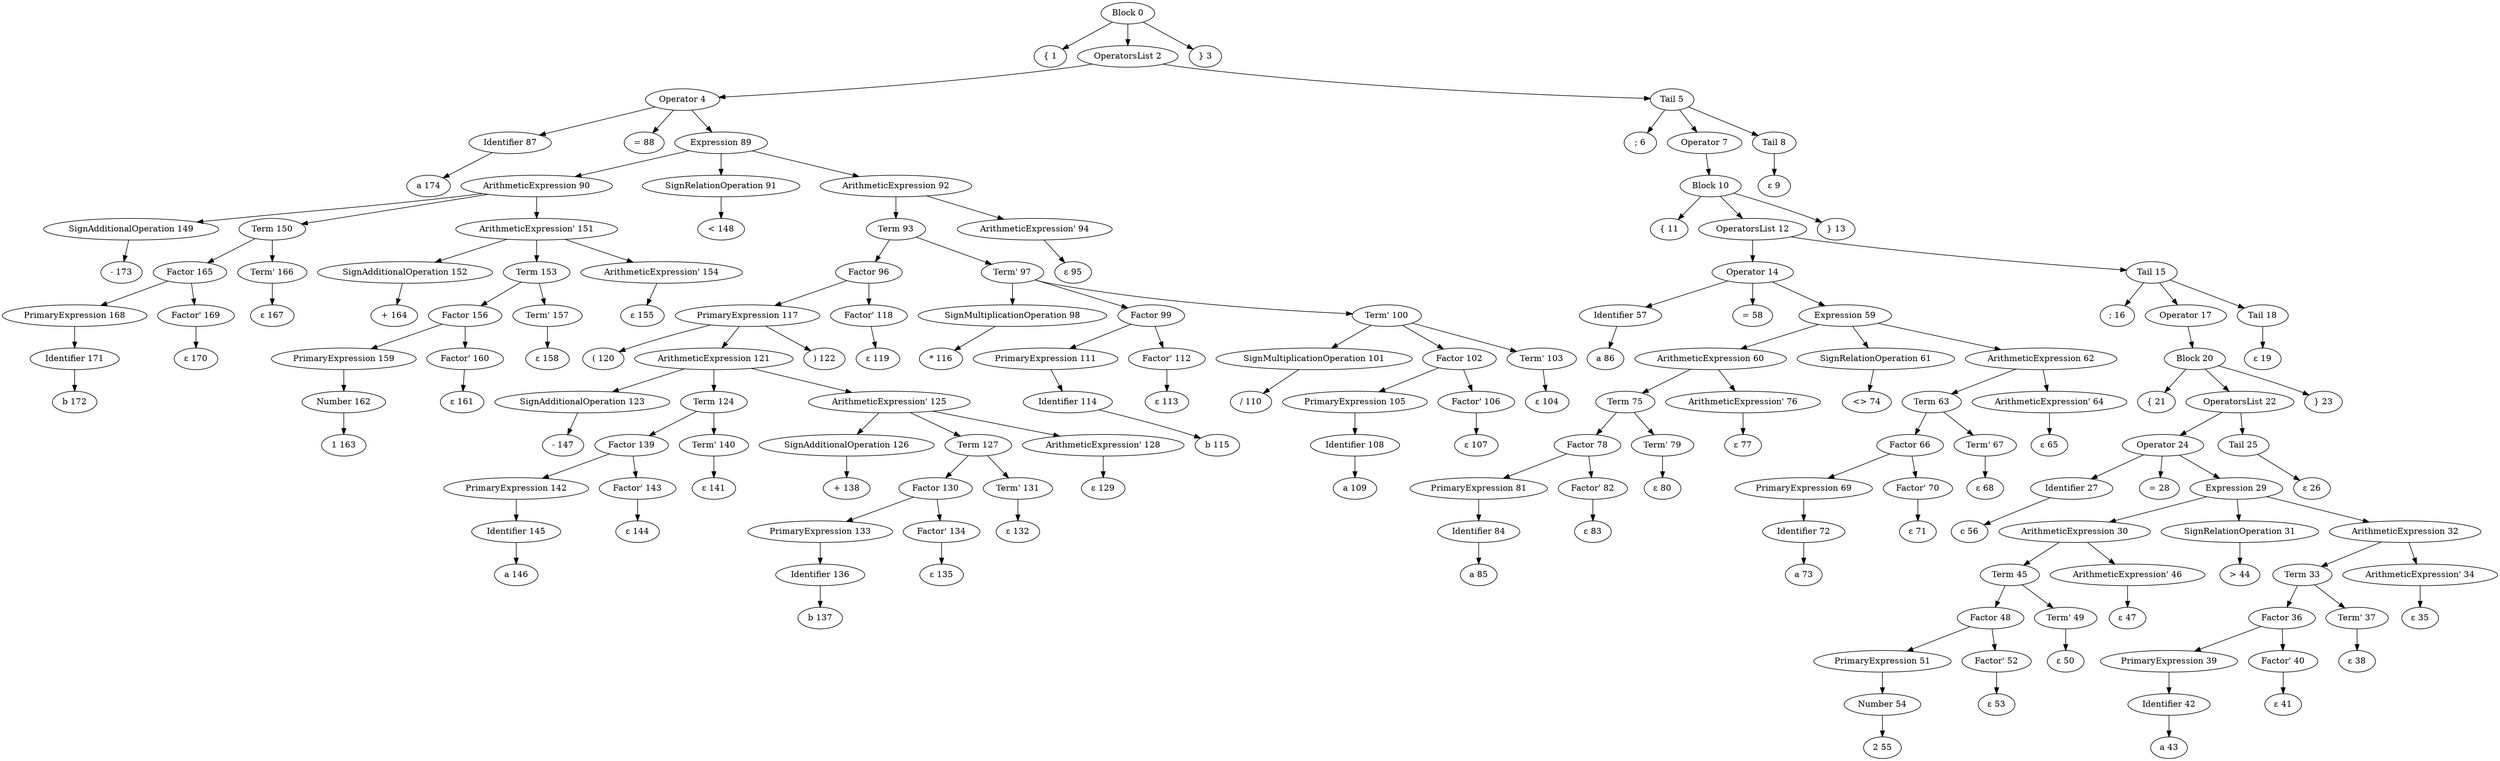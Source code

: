 digraph G {
0 [label="Block 0"];
1 [label="{ 1"];
2 [label="OperatorsList 2"];
3 [label="} 3"];
4 [label="Operator 4"];
5 [label="Tail 5"];
6 [label="; 6"];
7 [label="Operator 7"];
8 [label="Tail 8"];
9 [label="ε 9"];
10 [label="Block 10"];
11 [label="{ 11"];
12 [label="OperatorsList 12"];
13 [label="} 13"];
14 [label="Operator 14"];
15 [label="Tail 15"];
16 [label="; 16"];
17 [label="Operator 17"];
18 [label="Tail 18"];
19 [label="ε 19"];
20 [label="Block 20"];
21 [label="{ 21"];
22 [label="OperatorsList 22"];
23 [label="} 23"];
24 [label="Operator 24"];
25 [label="Tail 25"];
26 [label="ε 26"];
27 [label="Identifier 27"];
28 [label="= 28"];
29 [label="Expression 29"];
30 [label="ArithmeticExpression 30"];
31 [label="SignRelationOperation 31"];
32 [label="ArithmeticExpression 32"];
33 [label="Term 33"];
34 [label="ArithmeticExpression' 34"];
35 [label="ε 35"];
36 [label="Factor 36"];
37 [label="Term' 37"];
38 [label="ε 38"];
39 [label="PrimaryExpression 39"];
40 [label="Factor' 40"];
41 [label="ε 41"];
42 [label="Identifier 42"];
43 [label="a 43"];
44 [label="> 44"];
45 [label="Term 45"];
46 [label="ArithmeticExpression' 46"];
47 [label="ε 47"];
48 [label="Factor 48"];
49 [label="Term' 49"];
50 [label="ε 50"];
51 [label="PrimaryExpression 51"];
52 [label="Factor' 52"];
53 [label="ε 53"];
54 [label="Number 54"];
55 [label="2 55"];
56 [label="c 56"];
57 [label="Identifier 57"];
58 [label="= 58"];
59 [label="Expression 59"];
60 [label="ArithmeticExpression 60"];
61 [label="SignRelationOperation 61"];
62 [label="ArithmeticExpression 62"];
63 [label="Term 63"];
64 [label="ArithmeticExpression' 64"];
65 [label="ε 65"];
66 [label="Factor 66"];
67 [label="Term' 67"];
68 [label="ε 68"];
69 [label="PrimaryExpression 69"];
70 [label="Factor' 70"];
71 [label="ε 71"];
72 [label="Identifier 72"];
73 [label="a 73"];
74 [label="<> 74"];
75 [label="Term 75"];
76 [label="ArithmeticExpression' 76"];
77 [label="ε 77"];
78 [label="Factor 78"];
79 [label="Term' 79"];
80 [label="ε 80"];
81 [label="PrimaryExpression 81"];
82 [label="Factor' 82"];
83 [label="ε 83"];
84 [label="Identifier 84"];
85 [label="a 85"];
86 [label="a 86"];
87 [label="Identifier 87"];
88 [label="= 88"];
89 [label="Expression 89"];
90 [label="ArithmeticExpression 90"];
91 [label="SignRelationOperation 91"];
92 [label="ArithmeticExpression 92"];
93 [label="Term 93"];
94 [label="ArithmeticExpression' 94"];
95 [label="ε 95"];
96 [label="Factor 96"];
97 [label="Term' 97"];
98 [label="SignMultiplicationOperation 98"];
99 [label="Factor 99"];
100 [label="Term' 100"];
101 [label="SignMultiplicationOperation 101"];
102 [label="Factor 102"];
103 [label="Term' 103"];
104 [label="ε 104"];
105 [label="PrimaryExpression 105"];
106 [label="Factor' 106"];
107 [label="ε 107"];
108 [label="Identifier 108"];
109 [label="a 109"];
110 [label="/ 110"];
111 [label="PrimaryExpression 111"];
112 [label="Factor' 112"];
113 [label="ε 113"];
114 [label="Identifier 114"];
115 [label="b 115"];
116 [label="* 116"];
117 [label="PrimaryExpression 117"];
118 [label="Factor' 118"];
119 [label="ε 119"];
120 [label="( 120"];
121 [label="ArithmeticExpression 121"];
122 [label=") 122"];
123 [label="SignAdditionalOperation 123"];
124 [label="Term 124"];
125 [label="ArithmeticExpression' 125"];
126 [label="SignAdditionalOperation 126"];
127 [label="Term 127"];
128 [label="ArithmeticExpression' 128"];
129 [label="ε 129"];
130 [label="Factor 130"];
131 [label="Term' 131"];
132 [label="ε 132"];
133 [label="PrimaryExpression 133"];
134 [label="Factor' 134"];
135 [label="ε 135"];
136 [label="Identifier 136"];
137 [label="b 137"];
138 [label="+ 138"];
139 [label="Factor 139"];
140 [label="Term' 140"];
141 [label="ε 141"];
142 [label="PrimaryExpression 142"];
143 [label="Factor' 143"];
144 [label="ε 144"];
145 [label="Identifier 145"];
146 [label="a 146"];
147 [label="- 147"];
148 [label="< 148"];
149 [label="SignAdditionalOperation 149"];
150 [label="Term 150"];
151 [label="ArithmeticExpression' 151"];
152 [label="SignAdditionalOperation 152"];
153 [label="Term 153"];
154 [label="ArithmeticExpression' 154"];
155 [label="ε 155"];
156 [label="Factor 156"];
157 [label="Term' 157"];
158 [label="ε 158"];
159 [label="PrimaryExpression 159"];
160 [label="Factor' 160"];
161 [label="ε 161"];
162 [label="Number 162"];
163 [label="1 163"];
164 [label="+ 164"];
165 [label="Factor 165"];
166 [label="Term' 166"];
167 [label="ε 167"];
168 [label="PrimaryExpression 168"];
169 [label="Factor' 169"];
170 [label="ε 170"];
171 [label="Identifier 171"];
172 [label="b 172"];
173 [label="- 173"];
174 [label="a 174"];
0->1 ;
0->2 ;
0->3 ;
2->4 ;
2->5 ;
4->87 ;
4->88 ;
4->89 ;
5->6 ;
5->7 ;
5->8 ;
7->10 ;
8->9 ;
10->11 ;
10->12 ;
10->13 ;
12->14 ;
12->15 ;
14->57 ;
14->58 ;
14->59 ;
15->16 ;
15->17 ;
15->18 ;
17->20 ;
18->19 ;
20->21 ;
20->22 ;
20->23 ;
22->24 ;
22->25 ;
24->27 ;
24->28 ;
24->29 ;
25->26 ;
27->56 ;
29->30 ;
29->31 ;
29->32 ;
30->45 ;
30->46 ;
31->44 ;
32->33 ;
32->34 ;
33->36 ;
33->37 ;
34->35 ;
36->39 ;
36->40 ;
37->38 ;
39->42 ;
40->41 ;
42->43 ;
45->48 ;
45->49 ;
46->47 ;
48->51 ;
48->52 ;
49->50 ;
51->54 ;
52->53 ;
54->55 ;
57->86 ;
59->60 ;
59->61 ;
59->62 ;
60->75 ;
60->76 ;
61->74 ;
62->63 ;
62->64 ;
63->66 ;
63->67 ;
64->65 ;
66->69 ;
66->70 ;
67->68 ;
69->72 ;
70->71 ;
72->73 ;
75->78 ;
75->79 ;
76->77 ;
78->81 ;
78->82 ;
79->80 ;
81->84 ;
82->83 ;
84->85 ;
87->174 ;
89->90 ;
89->91 ;
89->92 ;
90->149 ;
90->150 ;
90->151 ;
91->148 ;
92->93 ;
92->94 ;
93->96 ;
93->97 ;
94->95 ;
96->117 ;
96->118 ;
97->98 ;
97->99 ;
97->100 ;
98->116 ;
99->111 ;
99->112 ;
100->101 ;
100->102 ;
100->103 ;
101->110 ;
102->105 ;
102->106 ;
103->104 ;
105->108 ;
106->107 ;
108->109 ;
111->114 ;
112->113 ;
114->115 ;
117->120 ;
117->121 ;
117->122 ;
118->119 ;
121->123 ;
121->124 ;
121->125 ;
123->147 ;
124->139 ;
124->140 ;
125->126 ;
125->127 ;
125->128 ;
126->138 ;
127->130 ;
127->131 ;
128->129 ;
130->133 ;
130->134 ;
131->132 ;
133->136 ;
134->135 ;
136->137 ;
139->142 ;
139->143 ;
140->141 ;
142->145 ;
143->144 ;
145->146 ;
149->173 ;
150->165 ;
150->166 ;
151->152 ;
151->153 ;
151->154 ;
152->164 ;
153->156 ;
153->157 ;
154->155 ;
156->159 ;
156->160 ;
157->158 ;
159->162 ;
160->161 ;
162->163 ;
165->168 ;
165->169 ;
166->167 ;
168->171 ;
169->170 ;
171->172 ;
}
digraph G {
0;
1;
2;
3;
4;
5;
6;
7;
8;
9;
10;
11;
12;
13;
14;
15;
16;
17;
18;
19;
20;
21;
22;
23;
24;
25;
26;
27;
28;
29;
30;
31;
32;
33;
34;
35;
36;
37;
38;
39;
40;
41;
42;
43;
44;
45;
46;
47;
48;
49;
50;
51;
52;
53;
54;
55;
56;
57;
58;
59;
60;
61;
62;
63;
64;
65;
66;
67;
68;
69;
70;
71;
72;
73;
74;
75;
76;
77;
78;
79;
80;
81;
82;
83;
84;
85;
86;
87;
88;
89;
90;
91;
92;
93;
94;
95;
96;
97;
98;
99;
100;
101;
102;
103;
104;
105;
106;
107;
108;
109;
110;
111;
112;
113;
114;
115;
116;
117;
118;
119;
120;
121;
122;
123;
124;
125;
126;
127;
128;
129;
130;
131;
132;
133;
134;
135;
136;
137;
138;
139;
140;
141;
142;
143;
144;
145;
146;
147;
148;
149;
150;
151;
152;
153;
154;
155;
156;
157;
158;
159;
160;
161;
162;
163;
164;
165;
166;
167;
168;
169;
170;
171;
172;
173;
174;
0->1 ;
0->2 ;
0->3 ;
2->4 ;
2->5 ;
4->87 ;
4->88 ;
4->89 ;
5->6 ;
5->7 ;
5->8 ;
7->10 ;
8->9 ;
10->11 ;
10->12 ;
10->13 ;
12->14 ;
12->15 ;
14->57 ;
14->58 ;
14->59 ;
15->16 ;
15->17 ;
15->18 ;
17->20 ;
18->19 ;
20->21 ;
20->22 ;
20->23 ;
22->24 ;
22->25 ;
24->27 ;
24->28 ;
24->29 ;
25->26 ;
27->56 ;
29->30 ;
29->31 ;
29->32 ;
30->45 ;
30->46 ;
31->44 ;
32->33 ;
32->34 ;
33->36 ;
33->37 ;
34->35 ;
36->39 ;
36->40 ;
37->38 ;
39->42 ;
40->41 ;
42->43 ;
45->48 ;
45->49 ;
46->47 ;
48->51 ;
48->52 ;
49->50 ;
51->54 ;
52->53 ;
54->55 ;
57->86 ;
59->60 ;
59->61 ;
59->62 ;
60->75 ;
60->76 ;
61->74 ;
62->63 ;
62->64 ;
63->66 ;
63->67 ;
64->65 ;
66->69 ;
66->70 ;
67->68 ;
69->72 ;
70->71 ;
72->73 ;
75->78 ;
75->79 ;
76->77 ;
78->81 ;
78->82 ;
79->80 ;
81->84 ;
82->83 ;
84->85 ;
87->174 ;
89->90 ;
89->91 ;
89->92 ;
90->149 ;
90->150 ;
90->151 ;
91->148 ;
92->93 ;
92->94 ;
93->96 ;
93->97 ;
94->95 ;
96->117 ;
96->118 ;
97->98 ;
97->99 ;
97->100 ;
98->116 ;
99->111 ;
99->112 ;
100->101 ;
100->102 ;
100->103 ;
101->110 ;
102->105 ;
102->106 ;
103->104 ;
105->108 ;
106->107 ;
108->109 ;
111->114 ;
112->113 ;
114->115 ;
117->120 ;
117->121 ;
117->122 ;
118->119 ;
121->123 ;
121->124 ;
121->125 ;
123->147 ;
124->139 ;
124->140 ;
125->126 ;
125->127 ;
125->128 ;
126->138 ;
127->130 ;
127->131 ;
128->129 ;
130->133 ;
130->134 ;
131->132 ;
133->136 ;
134->135 ;
136->137 ;
139->142 ;
139->143 ;
140->141 ;
142->145 ;
143->144 ;
145->146 ;
149->173 ;
150->165 ;
150->166 ;
151->152 ;
151->153 ;
151->154 ;
152->164 ;
153->156 ;
153->157 ;
154->155 ;
156->159 ;
156->160 ;
157->158 ;
159->162 ;
160->161 ;
162->163 ;
165->168 ;
165->169 ;
166->167 ;
168->171 ;
169->170 ;
171->172 ;
}
